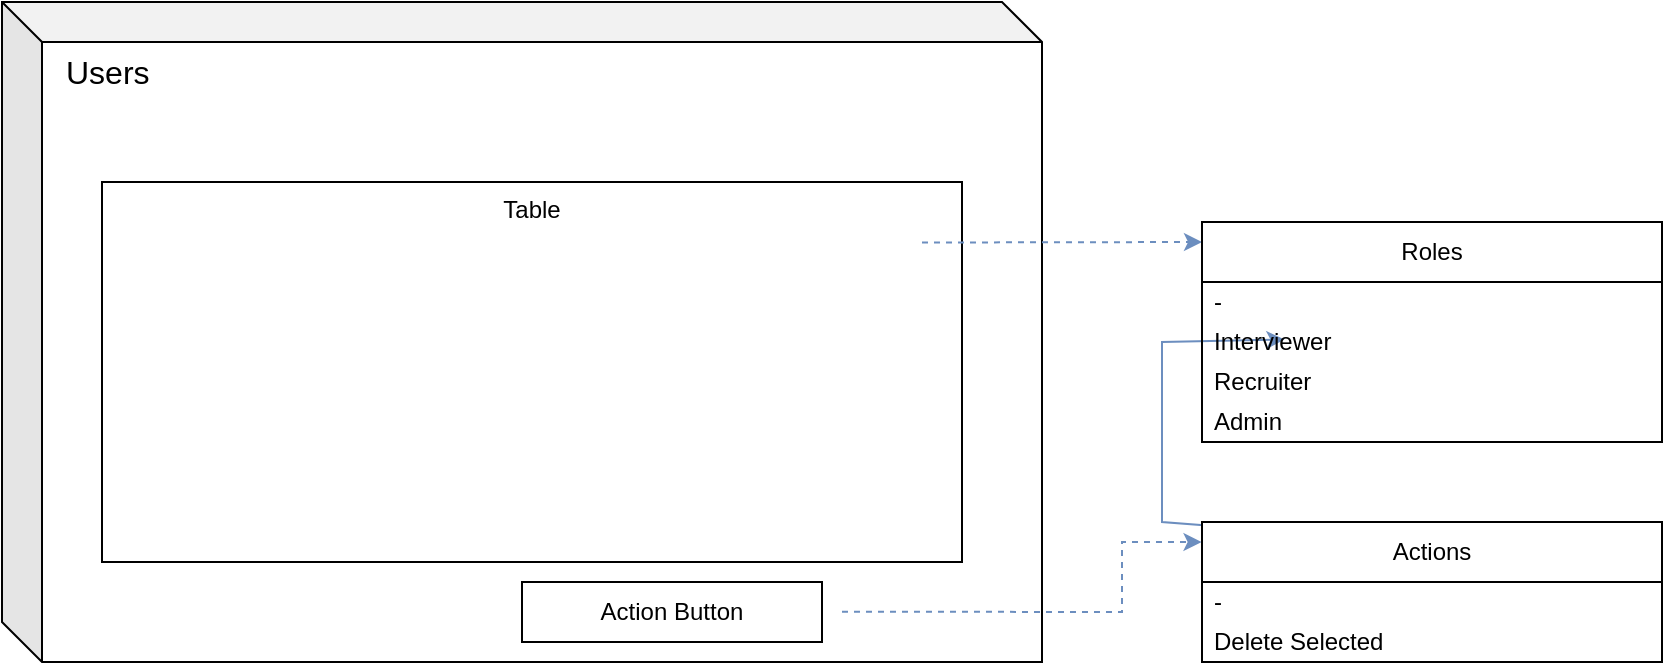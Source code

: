 <mxfile version="26.0.9">
  <diagram name="Pagina-1" id="24wl4rJfPtHlZv77M8ec">
    <mxGraphModel dx="1050" dy="566" grid="1" gridSize="10" guides="1" tooltips="1" connect="1" arrows="1" fold="1" page="1" pageScale="1" pageWidth="1200" pageHeight="1920" math="0" shadow="0">
      <root>
        <mxCell id="0" />
        <mxCell id="1" parent="0" />
        <mxCell id="Ht8Bc9fi52HaijCVLVB0-2" value="" style="shape=cube;whiteSpace=wrap;html=1;boundedLbl=1;backgroundOutline=1;darkOpacity=0.05;darkOpacity2=0.1;" parent="1" vertex="1">
          <mxGeometry x="160" y="70" width="520" height="330" as="geometry" />
        </mxCell>
        <mxCell id="Ht8Bc9fi52HaijCVLVB0-3" value="&lt;div&gt;Users&lt;/div&gt;" style="text;html=1;align=left;verticalAlign=middle;whiteSpace=wrap;rounded=0;fontSize=16;" parent="1" vertex="1">
          <mxGeometry x="190" y="90" width="170" height="30" as="geometry" />
        </mxCell>
        <mxCell id="Ht8Bc9fi52HaijCVLVB0-6" value="&lt;div&gt;Table&lt;/div&gt;" style="rounded=0;whiteSpace=wrap;html=1;verticalAlign=top;" parent="1" vertex="1">
          <mxGeometry x="210" y="160" width="430" height="190" as="geometry" />
        </mxCell>
        <mxCell id="Ht8Bc9fi52HaijCVLVB0-67" value="" style="endArrow=classic;dashed=1;html=1;rounded=0;exitX=1;exitY=0.5;exitDx=0;exitDy=0;fillColor=#dae8fc;strokeColor=#6c8ebf;startArrow=none;startFill=0;endFill=1;" parent="1" edge="1">
          <mxGeometry width="50" height="50" relative="1" as="geometry">
            <mxPoint x="620" y="190.26" as="sourcePoint" />
            <mxPoint x="760" y="190" as="targetPoint" />
          </mxGeometry>
        </mxCell>
        <mxCell id="Ht8Bc9fi52HaijCVLVB0-75" value="" style="endArrow=classic;html=1;rounded=0;entryX=0.005;entryY=0.394;entryDx=0;entryDy=0;entryPerimeter=0;fillColor=#dae8fc;strokeColor=#6c8ebf;" parent="1" source="Ht8Bc9fi52HaijCVLVB0-22" edge="1">
          <mxGeometry width="50" height="50" relative="1" as="geometry">
            <mxPoint x="870" y="340" as="sourcePoint" />
            <mxPoint x="801.235" y="238.8" as="targetPoint" />
            <Array as="points">
              <mxPoint x="740" y="330" />
              <mxPoint x="740" y="240" />
            </Array>
          </mxGeometry>
        </mxCell>
        <mxCell id="GVl62EJZpB2MrqyRglMd-2" value="Roles" style="swimlane;fontStyle=0;childLayout=stackLayout;horizontal=1;startSize=30;horizontalStack=0;resizeParent=1;resizeParentMax=0;resizeLast=0;collapsible=1;marginBottom=0;whiteSpace=wrap;html=1;" vertex="1" parent="1">
          <mxGeometry x="760" y="180" width="230" height="110" as="geometry" />
        </mxCell>
        <mxCell id="GVl62EJZpB2MrqyRglMd-3" value="-" style="text;strokeColor=none;fillColor=none;align=left;verticalAlign=middle;spacingLeft=4;spacingRight=4;overflow=hidden;points=[[0,0.5],[1,0.5]];portConstraint=eastwest;rotatable=0;whiteSpace=wrap;html=1;" vertex="1" parent="GVl62EJZpB2MrqyRglMd-2">
          <mxGeometry y="30" width="230" height="20" as="geometry" />
        </mxCell>
        <mxCell id="GVl62EJZpB2MrqyRglMd-4" value="Interviewer" style="text;strokeColor=none;fillColor=none;align=left;verticalAlign=middle;spacingLeft=4;spacingRight=4;overflow=hidden;points=[[0,0.5],[1,0.5]];portConstraint=eastwest;rotatable=0;whiteSpace=wrap;html=1;" vertex="1" parent="GVl62EJZpB2MrqyRglMd-2">
          <mxGeometry y="50" width="230" height="20" as="geometry" />
        </mxCell>
        <mxCell id="GVl62EJZpB2MrqyRglMd-5" value="&lt;div&gt;Recruiter&lt;/div&gt;" style="text;strokeColor=none;fillColor=none;align=left;verticalAlign=middle;spacingLeft=4;spacingRight=4;overflow=hidden;points=[[0,0.5],[1,0.5]];portConstraint=eastwest;rotatable=0;whiteSpace=wrap;html=1;" vertex="1" parent="GVl62EJZpB2MrqyRglMd-2">
          <mxGeometry y="70" width="230" height="20" as="geometry" />
        </mxCell>
        <mxCell id="GVl62EJZpB2MrqyRglMd-7" value="Admin" style="text;strokeColor=none;fillColor=none;align=left;verticalAlign=middle;spacingLeft=4;spacingRight=4;overflow=hidden;points=[[0,0.5],[1,0.5]];portConstraint=eastwest;rotatable=0;whiteSpace=wrap;html=1;" vertex="1" parent="GVl62EJZpB2MrqyRglMd-2">
          <mxGeometry y="90" width="230" height="20" as="geometry" />
        </mxCell>
        <mxCell id="GVl62EJZpB2MrqyRglMd-8" value="Action Button" style="rounded=0;whiteSpace=wrap;html=1;" vertex="1" parent="1">
          <mxGeometry x="420" y="360" width="150" height="30" as="geometry" />
        </mxCell>
        <mxCell id="GVl62EJZpB2MrqyRglMd-9" value="" style="endArrow=classic;dashed=1;html=1;rounded=0;exitX=1;exitY=0.5;exitDx=0;exitDy=0;fillColor=#dae8fc;strokeColor=#6c8ebf;startArrow=none;startFill=0;endFill=1;entryX=-0.001;entryY=0.143;entryDx=0;entryDy=0;entryPerimeter=0;" edge="1" parent="1" target="GVl62EJZpB2MrqyRglMd-10">
          <mxGeometry width="50" height="50" relative="1" as="geometry">
            <mxPoint x="580" y="374.84" as="sourcePoint" />
            <mxPoint x="760" y="375" as="targetPoint" />
            <Array as="points">
              <mxPoint x="720" y="375" />
              <mxPoint x="720" y="340" />
            </Array>
          </mxGeometry>
        </mxCell>
        <mxCell id="GVl62EJZpB2MrqyRglMd-10" value="&lt;div&gt;Actions&lt;/div&gt;" style="swimlane;fontStyle=0;childLayout=stackLayout;horizontal=1;startSize=30;horizontalStack=0;resizeParent=1;resizeParentMax=0;resizeLast=0;collapsible=1;marginBottom=0;whiteSpace=wrap;html=1;" vertex="1" parent="1">
          <mxGeometry x="760" y="330" width="230" height="70" as="geometry" />
        </mxCell>
        <mxCell id="GVl62EJZpB2MrqyRglMd-11" value="-" style="text;strokeColor=none;fillColor=none;align=left;verticalAlign=middle;spacingLeft=4;spacingRight=4;overflow=hidden;points=[[0,0.5],[1,0.5]];portConstraint=eastwest;rotatable=0;whiteSpace=wrap;html=1;" vertex="1" parent="GVl62EJZpB2MrqyRglMd-10">
          <mxGeometry y="30" width="230" height="20" as="geometry" />
        </mxCell>
        <mxCell id="GVl62EJZpB2MrqyRglMd-12" value="Delete Selected" style="text;strokeColor=none;fillColor=none;align=left;verticalAlign=middle;spacingLeft=4;spacingRight=4;overflow=hidden;points=[[0,0.5],[1,0.5]];portConstraint=eastwest;rotatable=0;whiteSpace=wrap;html=1;" vertex="1" parent="GVl62EJZpB2MrqyRglMd-10">
          <mxGeometry y="50" width="230" height="20" as="geometry" />
        </mxCell>
      </root>
    </mxGraphModel>
  </diagram>
</mxfile>
